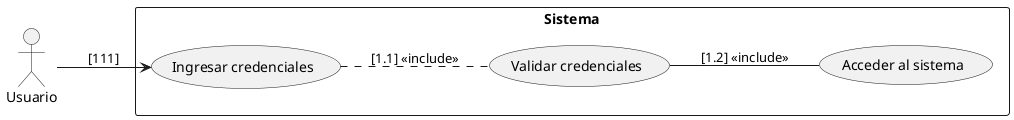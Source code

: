 @startuml
left to right direction
actor Usuario as usuario
rectangle Sistema {
  usuario --> (Ingresar credenciales) : [111]
  (Ingresar credenciales) .. (Validar credenciales) : [1.1] <<include>> 
  (Validar credenciales) -- (Acceder al sistema) :[1.2] <<include>> 
}

@enduml

